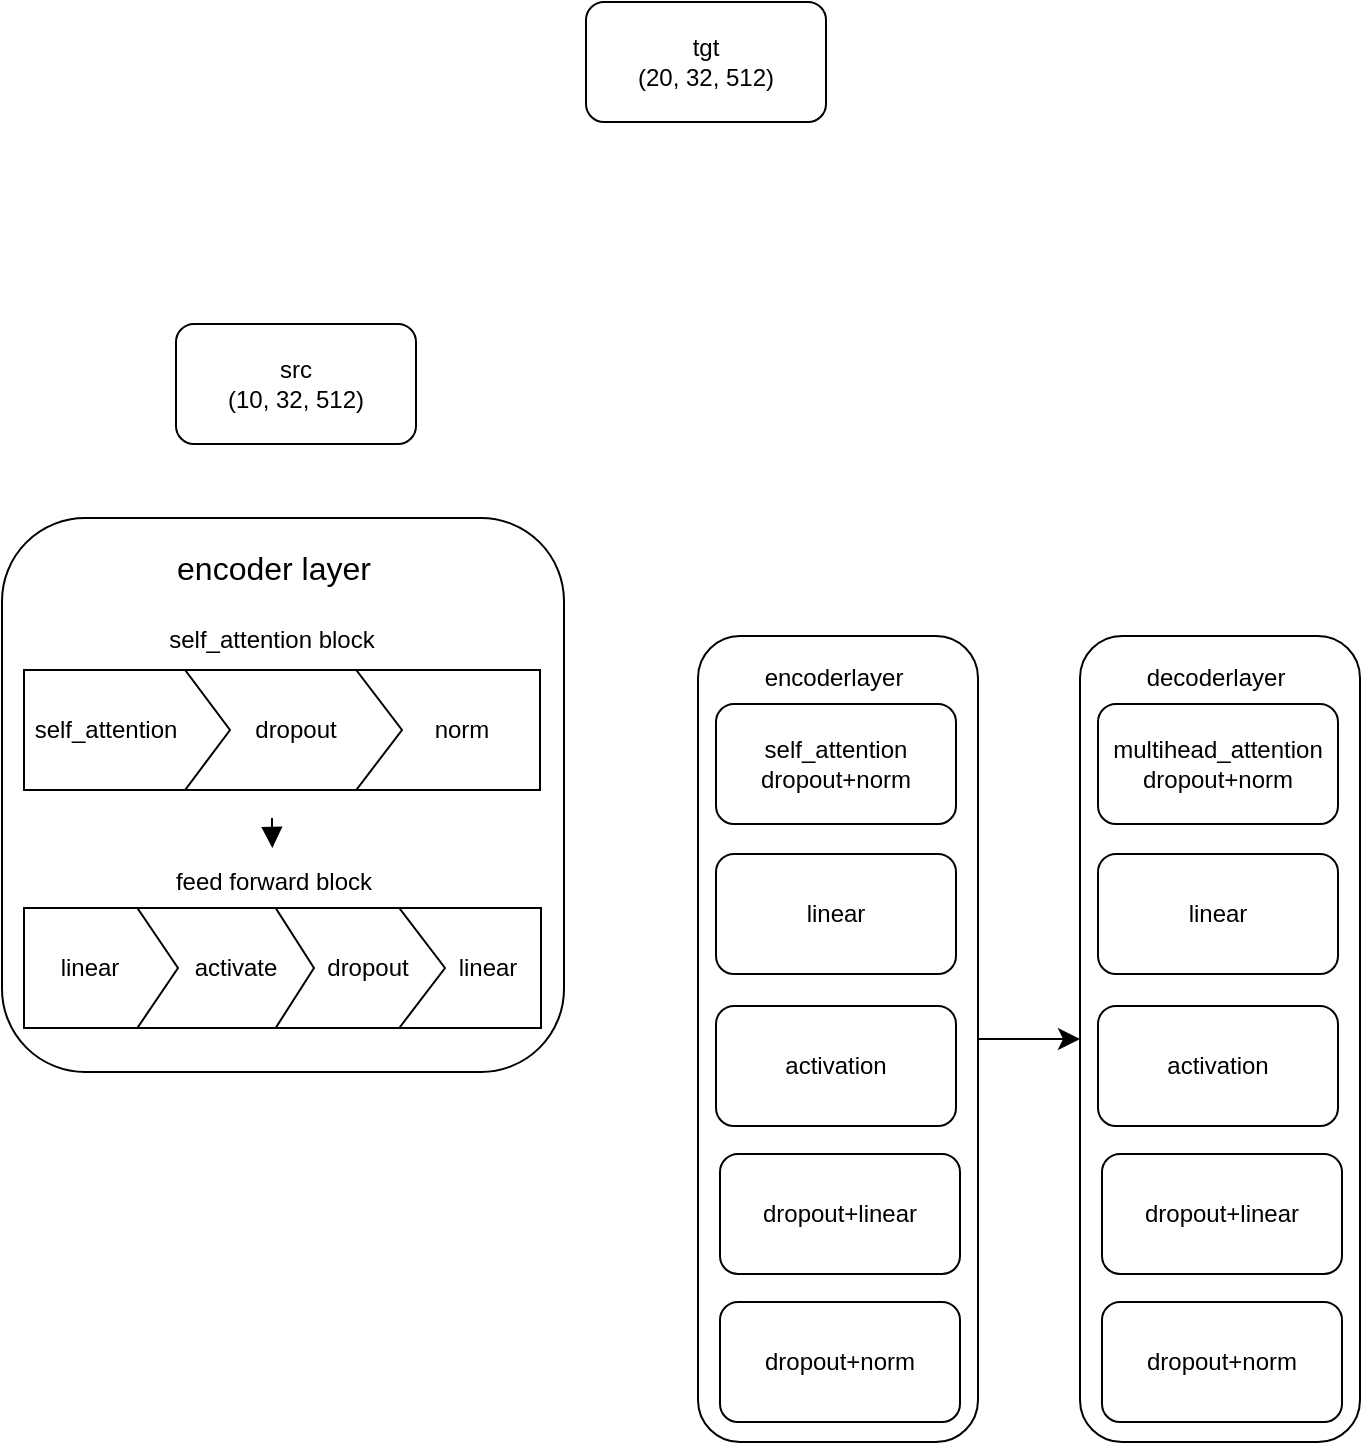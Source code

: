 <mxfile version="24.7.8">
  <diagram name="第 1 页" id="qHCgXSYTzzumiglc0Adv">
    <mxGraphModel dx="699" dy="692" grid="0" gridSize="10" guides="1" tooltips="1" connect="1" arrows="1" fold="1" page="0" pageScale="1" pageWidth="827" pageHeight="1169" math="0" shadow="0">
      <root>
        <mxCell id="0" />
        <mxCell id="1" parent="0" />
        <mxCell id="vtAY9cTU2vYuFBfP6n2g-6" value="" style="rounded=1;whiteSpace=wrap;html=1;" vertex="1" parent="1">
          <mxGeometry x="220" y="193" width="140" height="403" as="geometry" />
        </mxCell>
        <mxCell id="DD-taFXnz9ZpeqrUZeBg-1" value="src&lt;div&gt;(10, 32, 512)&lt;/div&gt;" style="rounded=1;whiteSpace=wrap;html=1;" parent="1" vertex="1">
          <mxGeometry x="-41" y="37" width="120" height="60" as="geometry" />
        </mxCell>
        <mxCell id="DD-taFXnz9ZpeqrUZeBg-2" value="tgt&lt;div&gt;(20, 32, 512)&lt;/div&gt;" style="rounded=1;whiteSpace=wrap;html=1;" parent="1" vertex="1">
          <mxGeometry x="164" y="-124" width="120" height="60" as="geometry" />
        </mxCell>
        <mxCell id="vtAY9cTU2vYuFBfP6n2g-1" value="self_attention&lt;div&gt;dropout+norm&lt;/div&gt;" style="rounded=1;whiteSpace=wrap;html=1;" vertex="1" parent="1">
          <mxGeometry x="229" y="227" width="120" height="60" as="geometry" />
        </mxCell>
        <mxCell id="vtAY9cTU2vYuFBfP6n2g-2" value="linear" style="rounded=1;whiteSpace=wrap;html=1;" vertex="1" parent="1">
          <mxGeometry x="229" y="302" width="120" height="60" as="geometry" />
        </mxCell>
        <mxCell id="vtAY9cTU2vYuFBfP6n2g-3" value="activation" style="rounded=1;whiteSpace=wrap;html=1;" vertex="1" parent="1">
          <mxGeometry x="229" y="378" width="120" height="60" as="geometry" />
        </mxCell>
        <mxCell id="vtAY9cTU2vYuFBfP6n2g-4" value="dropout+linear" style="rounded=1;whiteSpace=wrap;html=1;" vertex="1" parent="1">
          <mxGeometry x="231" y="452" width="120" height="60" as="geometry" />
        </mxCell>
        <mxCell id="vtAY9cTU2vYuFBfP6n2g-5" value="dropout+norm" style="rounded=1;whiteSpace=wrap;html=1;" vertex="1" parent="1">
          <mxGeometry x="231" y="526" width="120" height="60" as="geometry" />
        </mxCell>
        <mxCell id="vtAY9cTU2vYuFBfP6n2g-7" value="&lt;font style=&quot;font-size: 12px;&quot;&gt;encoderlayer&lt;/font&gt;" style="text;html=1;align=center;verticalAlign=middle;whiteSpace=wrap;rounded=0;fontSize=16;" vertex="1" parent="1">
          <mxGeometry x="258" y="197" width="60" height="30" as="geometry" />
        </mxCell>
        <mxCell id="vtAY9cTU2vYuFBfP6n2g-8" value="" style="rounded=1;whiteSpace=wrap;html=1;" vertex="1" parent="1">
          <mxGeometry x="411" y="193" width="140" height="403" as="geometry" />
        </mxCell>
        <mxCell id="vtAY9cTU2vYuFBfP6n2g-9" value="multihead_attention&lt;div&gt;dropout+norm&lt;/div&gt;" style="rounded=1;whiteSpace=wrap;html=1;" vertex="1" parent="1">
          <mxGeometry x="420" y="227" width="120" height="60" as="geometry" />
        </mxCell>
        <mxCell id="vtAY9cTU2vYuFBfP6n2g-10" value="linear" style="rounded=1;whiteSpace=wrap;html=1;" vertex="1" parent="1">
          <mxGeometry x="420" y="302" width="120" height="60" as="geometry" />
        </mxCell>
        <mxCell id="vtAY9cTU2vYuFBfP6n2g-11" value="activation" style="rounded=1;whiteSpace=wrap;html=1;" vertex="1" parent="1">
          <mxGeometry x="420" y="378" width="120" height="60" as="geometry" />
        </mxCell>
        <mxCell id="vtAY9cTU2vYuFBfP6n2g-12" value="dropout+linear" style="rounded=1;whiteSpace=wrap;html=1;" vertex="1" parent="1">
          <mxGeometry x="422" y="452" width="120" height="60" as="geometry" />
        </mxCell>
        <mxCell id="vtAY9cTU2vYuFBfP6n2g-13" value="dropout+norm" style="rounded=1;whiteSpace=wrap;html=1;" vertex="1" parent="1">
          <mxGeometry x="422" y="526" width="120" height="60" as="geometry" />
        </mxCell>
        <mxCell id="vtAY9cTU2vYuFBfP6n2g-14" value="&lt;font style=&quot;font-size: 12px;&quot;&gt;decoderlayer&lt;/font&gt;" style="text;html=1;align=center;verticalAlign=middle;whiteSpace=wrap;rounded=0;fontSize=16;" vertex="1" parent="1">
          <mxGeometry x="449" y="197" width="60" height="30" as="geometry" />
        </mxCell>
        <mxCell id="vtAY9cTU2vYuFBfP6n2g-20" value="" style="endArrow=classic;html=1;rounded=0;fontSize=12;startSize=8;endSize=8;curved=1;exitX=1;exitY=0.5;exitDx=0;exitDy=0;entryX=0;entryY=0.5;entryDx=0;entryDy=0;" edge="1" parent="1" source="vtAY9cTU2vYuFBfP6n2g-6" target="vtAY9cTU2vYuFBfP6n2g-8">
          <mxGeometry width="50" height="50" relative="1" as="geometry">
            <mxPoint x="351" y="372" as="sourcePoint" />
            <mxPoint x="401" y="322" as="targetPoint" />
          </mxGeometry>
        </mxCell>
        <mxCell id="vtAY9cTU2vYuFBfP6n2g-21" value="" style="rounded=1;whiteSpace=wrap;html=1;" vertex="1" parent="1">
          <mxGeometry x="-128" y="134" width="281" height="277" as="geometry" />
        </mxCell>
        <mxCell id="vtAY9cTU2vYuFBfP6n2g-27" value="&lt;font style=&quot;font-size: 12px;&quot;&gt;self_attention block&lt;/font&gt;" style="text;html=1;align=center;verticalAlign=middle;whiteSpace=wrap;rounded=0;fontSize=16;" vertex="1" parent="1">
          <mxGeometry x="-55" y="178" width="123.5" height="30" as="geometry" />
        </mxCell>
        <mxCell id="vtAY9cTU2vYuFBfP6n2g-35" value="&lt;font style=&quot;font-size: 12px;&quot;&gt;feed forward block&lt;/font&gt;" style="text;html=1;align=center;verticalAlign=middle;whiteSpace=wrap;rounded=0;fontSize=16;" vertex="1" parent="1">
          <mxGeometry x="-54.25" y="299" width="123.5" height="30" as="geometry" />
        </mxCell>
        <mxCell id="vtAY9cTU2vYuFBfP6n2g-36" value="encoder layer" style="text;html=1;align=center;verticalAlign=middle;whiteSpace=wrap;rounded=0;fontSize=16;" vertex="1" parent="1">
          <mxGeometry x="-52.25" y="144" width="120.25" height="30" as="geometry" />
        </mxCell>
        <mxCell id="vtAY9cTU2vYuFBfP6n2g-44" value="" style="rounded=0;whiteSpace=wrap;html=1;" vertex="1" parent="1">
          <mxGeometry x="21" y="210" width="120" height="60" as="geometry" />
        </mxCell>
        <mxCell id="vtAY9cTU2vYuFBfP6n2g-45" value="" style="verticalLabelPosition=bottom;verticalAlign=top;html=1;shape=offPageConnector;rounded=0;size=0.211;direction=north;" vertex="1" parent="1">
          <mxGeometry x="-36.5" y="210" width="108.5" height="60" as="geometry" />
        </mxCell>
        <mxCell id="vtAY9cTU2vYuFBfP6n2g-47" value="" style="verticalLabelPosition=bottom;verticalAlign=top;html=1;shape=offPageConnector;rounded=0;size=0.218;direction=north;" vertex="1" parent="1">
          <mxGeometry x="-117" y="210" width="103" height="60" as="geometry" />
        </mxCell>
        <mxCell id="vtAY9cTU2vYuFBfP6n2g-48" value="&lt;font style=&quot;font-size: 12px;&quot;&gt;self_attention&lt;/font&gt;" style="text;html=1;align=center;verticalAlign=middle;whiteSpace=wrap;rounded=0;fontSize=16;" vertex="1" parent="1">
          <mxGeometry x="-106" y="223" width="60" height="30" as="geometry" />
        </mxCell>
        <mxCell id="vtAY9cTU2vYuFBfP6n2g-49" value="&lt;font style=&quot;font-size: 12px;&quot;&gt;dropout&lt;/font&gt;" style="text;html=1;align=center;verticalAlign=middle;whiteSpace=wrap;rounded=0;fontSize=16;" vertex="1" parent="1">
          <mxGeometry x="-11" y="223" width="60" height="30" as="geometry" />
        </mxCell>
        <mxCell id="vtAY9cTU2vYuFBfP6n2g-50" value="&lt;font style=&quot;font-size: 12px;&quot;&gt;norm&lt;/font&gt;" style="text;html=1;align=center;verticalAlign=middle;whiteSpace=wrap;rounded=0;fontSize=16;" vertex="1" parent="1">
          <mxGeometry x="72" y="223" width="60" height="30" as="geometry" />
        </mxCell>
        <mxCell id="vtAY9cTU2vYuFBfP6n2g-51" value="" style="rounded=0;whiteSpace=wrap;html=1;" vertex="1" parent="1">
          <mxGeometry x="21.5" y="329" width="120" height="60" as="geometry" />
        </mxCell>
        <mxCell id="vtAY9cTU2vYuFBfP6n2g-52" value="" style="verticalLabelPosition=bottom;verticalAlign=top;html=1;shape=offPageConnector;rounded=0;size=0.211;direction=north;" vertex="1" parent="1">
          <mxGeometry x="-15" y="329" width="108.5" height="60" as="geometry" />
        </mxCell>
        <mxCell id="vtAY9cTU2vYuFBfP6n2g-53" value="" style="verticalLabelPosition=bottom;verticalAlign=top;html=1;shape=offPageConnector;rounded=0;size=0.218;direction=north;" vertex="1" parent="1">
          <mxGeometry x="-60" y="329" width="88" height="60" as="geometry" />
        </mxCell>
        <mxCell id="vtAY9cTU2vYuFBfP6n2g-54" value="&lt;font style=&quot;font-size: 12px;&quot;&gt;activate&lt;/font&gt;" style="text;html=1;align=center;verticalAlign=middle;whiteSpace=wrap;rounded=0;fontSize=16;" vertex="1" parent="1">
          <mxGeometry x="-41" y="341.5" width="60" height="30" as="geometry" />
        </mxCell>
        <mxCell id="vtAY9cTU2vYuFBfP6n2g-55" value="&lt;font style=&quot;font-size: 12px;&quot;&gt;dropout&lt;/font&gt;" style="text;html=1;align=center;verticalAlign=middle;whiteSpace=wrap;rounded=0;fontSize=16;" vertex="1" parent="1">
          <mxGeometry x="24.5" y="342" width="60" height="30" as="geometry" />
        </mxCell>
        <mxCell id="vtAY9cTU2vYuFBfP6n2g-56" value="&lt;font style=&quot;font-size: 12px;&quot;&gt;linear&lt;/font&gt;" style="text;html=1;align=center;verticalAlign=middle;whiteSpace=wrap;rounded=0;fontSize=16;" vertex="1" parent="1">
          <mxGeometry x="89" y="343" width="51.5" height="27" as="geometry" />
        </mxCell>
        <mxCell id="vtAY9cTU2vYuFBfP6n2g-57" value="" style="verticalLabelPosition=bottom;verticalAlign=top;html=1;shape=offPageConnector;rounded=0;size=0.264;direction=north;" vertex="1" parent="1">
          <mxGeometry x="-117" y="329" width="77" height="60" as="geometry" />
        </mxCell>
        <mxCell id="vtAY9cTU2vYuFBfP6n2g-58" value="&lt;font style=&quot;font-size: 12px;&quot;&gt;linear&lt;/font&gt;" style="text;html=1;align=center;verticalAlign=middle;whiteSpace=wrap;rounded=0;fontSize=16;" vertex="1" parent="1">
          <mxGeometry x="-114" y="342" width="60" height="30" as="geometry" />
        </mxCell>
        <mxCell id="vtAY9cTU2vYuFBfP6n2g-61" value="" style="endArrow=block;html=1;rounded=0;fontSize=12;startSize=8;endSize=8;curved=1;endFill=1;" edge="1" parent="1" target="vtAY9cTU2vYuFBfP6n2g-35">
          <mxGeometry width="50" height="50" relative="1" as="geometry">
            <mxPoint x="7" y="284" as="sourcePoint" />
            <mxPoint x="57" y="234" as="targetPoint" />
            <Array as="points">
              <mxPoint x="7" y="291" />
            </Array>
          </mxGeometry>
        </mxCell>
      </root>
    </mxGraphModel>
  </diagram>
</mxfile>
